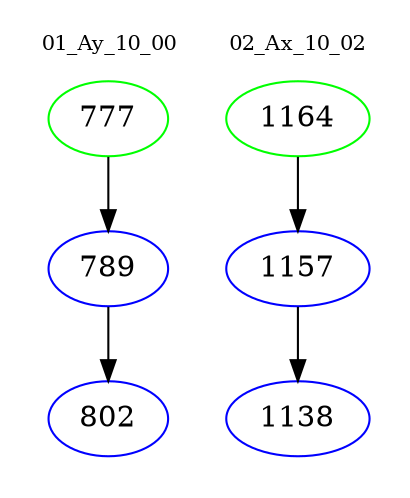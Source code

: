 digraph{
subgraph cluster_0 {
color = white
label = "01_Ay_10_00";
fontsize=10;
T0_777 [label="777", color="green"]
T0_777 -> T0_789 [color="black"]
T0_789 [label="789", color="blue"]
T0_789 -> T0_802 [color="black"]
T0_802 [label="802", color="blue"]
}
subgraph cluster_1 {
color = white
label = "02_Ax_10_02";
fontsize=10;
T1_1164 [label="1164", color="green"]
T1_1164 -> T1_1157 [color="black"]
T1_1157 [label="1157", color="blue"]
T1_1157 -> T1_1138 [color="black"]
T1_1138 [label="1138", color="blue"]
}
}
